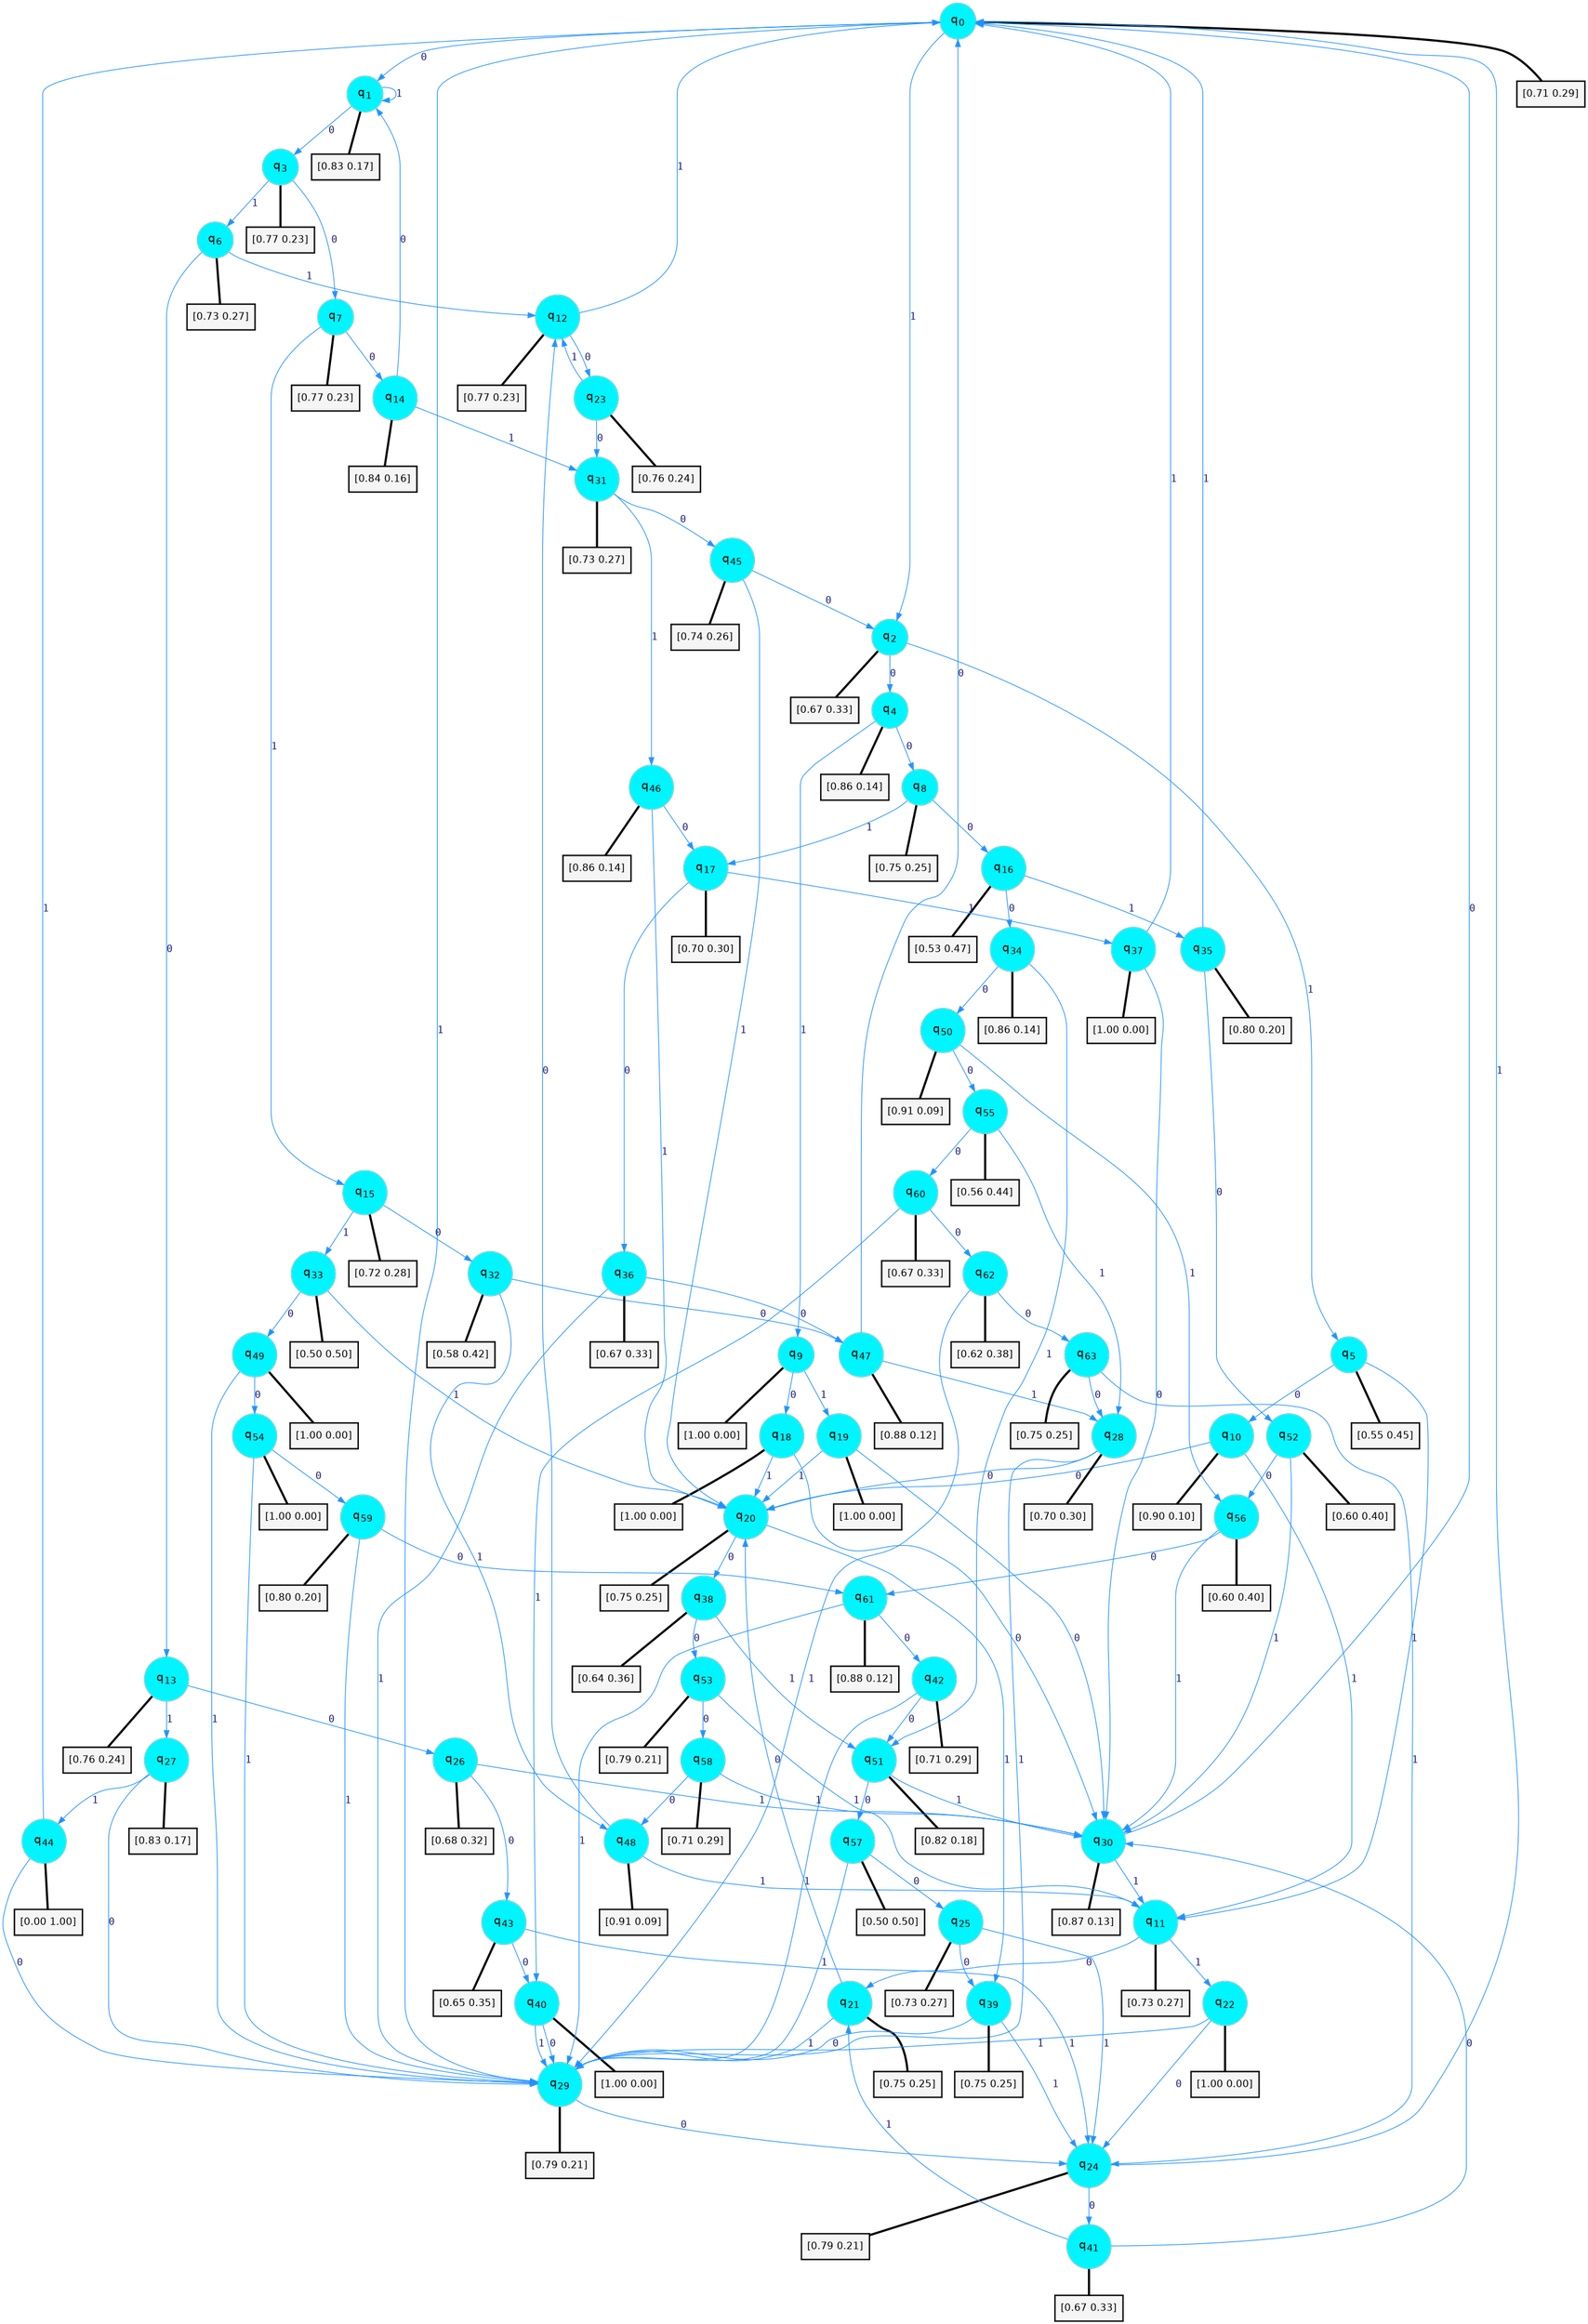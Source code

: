 digraph G {
graph [
bgcolor=transparent, dpi=300, rankdir=TD, size="40,25"];
node [
color=gray, fillcolor=turquoise1, fontcolor=black, fontname=Helvetica, fontsize=16, fontweight=bold, shape=circle, style=filled];
edge [
arrowsize=1, color=dodgerblue1, fontcolor=midnightblue, fontname=courier, fontweight=bold, penwidth=1, style=solid, weight=20];
0[label=<q<SUB>0</SUB>>];
1[label=<q<SUB>1</SUB>>];
2[label=<q<SUB>2</SUB>>];
3[label=<q<SUB>3</SUB>>];
4[label=<q<SUB>4</SUB>>];
5[label=<q<SUB>5</SUB>>];
6[label=<q<SUB>6</SUB>>];
7[label=<q<SUB>7</SUB>>];
8[label=<q<SUB>8</SUB>>];
9[label=<q<SUB>9</SUB>>];
10[label=<q<SUB>10</SUB>>];
11[label=<q<SUB>11</SUB>>];
12[label=<q<SUB>12</SUB>>];
13[label=<q<SUB>13</SUB>>];
14[label=<q<SUB>14</SUB>>];
15[label=<q<SUB>15</SUB>>];
16[label=<q<SUB>16</SUB>>];
17[label=<q<SUB>17</SUB>>];
18[label=<q<SUB>18</SUB>>];
19[label=<q<SUB>19</SUB>>];
20[label=<q<SUB>20</SUB>>];
21[label=<q<SUB>21</SUB>>];
22[label=<q<SUB>22</SUB>>];
23[label=<q<SUB>23</SUB>>];
24[label=<q<SUB>24</SUB>>];
25[label=<q<SUB>25</SUB>>];
26[label=<q<SUB>26</SUB>>];
27[label=<q<SUB>27</SUB>>];
28[label=<q<SUB>28</SUB>>];
29[label=<q<SUB>29</SUB>>];
30[label=<q<SUB>30</SUB>>];
31[label=<q<SUB>31</SUB>>];
32[label=<q<SUB>32</SUB>>];
33[label=<q<SUB>33</SUB>>];
34[label=<q<SUB>34</SUB>>];
35[label=<q<SUB>35</SUB>>];
36[label=<q<SUB>36</SUB>>];
37[label=<q<SUB>37</SUB>>];
38[label=<q<SUB>38</SUB>>];
39[label=<q<SUB>39</SUB>>];
40[label=<q<SUB>40</SUB>>];
41[label=<q<SUB>41</SUB>>];
42[label=<q<SUB>42</SUB>>];
43[label=<q<SUB>43</SUB>>];
44[label=<q<SUB>44</SUB>>];
45[label=<q<SUB>45</SUB>>];
46[label=<q<SUB>46</SUB>>];
47[label=<q<SUB>47</SUB>>];
48[label=<q<SUB>48</SUB>>];
49[label=<q<SUB>49</SUB>>];
50[label=<q<SUB>50</SUB>>];
51[label=<q<SUB>51</SUB>>];
52[label=<q<SUB>52</SUB>>];
53[label=<q<SUB>53</SUB>>];
54[label=<q<SUB>54</SUB>>];
55[label=<q<SUB>55</SUB>>];
56[label=<q<SUB>56</SUB>>];
57[label=<q<SUB>57</SUB>>];
58[label=<q<SUB>58</SUB>>];
59[label=<q<SUB>59</SUB>>];
60[label=<q<SUB>60</SUB>>];
61[label=<q<SUB>61</SUB>>];
62[label=<q<SUB>62</SUB>>];
63[label=<q<SUB>63</SUB>>];
64[label="[0.71 0.29]", shape=box,fontcolor=black, fontname=Helvetica, fontsize=14, penwidth=2, fillcolor=whitesmoke,color=black];
65[label="[0.83 0.17]", shape=box,fontcolor=black, fontname=Helvetica, fontsize=14, penwidth=2, fillcolor=whitesmoke,color=black];
66[label="[0.67 0.33]", shape=box,fontcolor=black, fontname=Helvetica, fontsize=14, penwidth=2, fillcolor=whitesmoke,color=black];
67[label="[0.77 0.23]", shape=box,fontcolor=black, fontname=Helvetica, fontsize=14, penwidth=2, fillcolor=whitesmoke,color=black];
68[label="[0.86 0.14]", shape=box,fontcolor=black, fontname=Helvetica, fontsize=14, penwidth=2, fillcolor=whitesmoke,color=black];
69[label="[0.55 0.45]", shape=box,fontcolor=black, fontname=Helvetica, fontsize=14, penwidth=2, fillcolor=whitesmoke,color=black];
70[label="[0.73 0.27]", shape=box,fontcolor=black, fontname=Helvetica, fontsize=14, penwidth=2, fillcolor=whitesmoke,color=black];
71[label="[0.77 0.23]", shape=box,fontcolor=black, fontname=Helvetica, fontsize=14, penwidth=2, fillcolor=whitesmoke,color=black];
72[label="[0.75 0.25]", shape=box,fontcolor=black, fontname=Helvetica, fontsize=14, penwidth=2, fillcolor=whitesmoke,color=black];
73[label="[1.00 0.00]", shape=box,fontcolor=black, fontname=Helvetica, fontsize=14, penwidth=2, fillcolor=whitesmoke,color=black];
74[label="[0.90 0.10]", shape=box,fontcolor=black, fontname=Helvetica, fontsize=14, penwidth=2, fillcolor=whitesmoke,color=black];
75[label="[0.73 0.27]", shape=box,fontcolor=black, fontname=Helvetica, fontsize=14, penwidth=2, fillcolor=whitesmoke,color=black];
76[label="[0.77 0.23]", shape=box,fontcolor=black, fontname=Helvetica, fontsize=14, penwidth=2, fillcolor=whitesmoke,color=black];
77[label="[0.76 0.24]", shape=box,fontcolor=black, fontname=Helvetica, fontsize=14, penwidth=2, fillcolor=whitesmoke,color=black];
78[label="[0.84 0.16]", shape=box,fontcolor=black, fontname=Helvetica, fontsize=14, penwidth=2, fillcolor=whitesmoke,color=black];
79[label="[0.72 0.28]", shape=box,fontcolor=black, fontname=Helvetica, fontsize=14, penwidth=2, fillcolor=whitesmoke,color=black];
80[label="[0.53 0.47]", shape=box,fontcolor=black, fontname=Helvetica, fontsize=14, penwidth=2, fillcolor=whitesmoke,color=black];
81[label="[0.70 0.30]", shape=box,fontcolor=black, fontname=Helvetica, fontsize=14, penwidth=2, fillcolor=whitesmoke,color=black];
82[label="[1.00 0.00]", shape=box,fontcolor=black, fontname=Helvetica, fontsize=14, penwidth=2, fillcolor=whitesmoke,color=black];
83[label="[1.00 0.00]", shape=box,fontcolor=black, fontname=Helvetica, fontsize=14, penwidth=2, fillcolor=whitesmoke,color=black];
84[label="[0.75 0.25]", shape=box,fontcolor=black, fontname=Helvetica, fontsize=14, penwidth=2, fillcolor=whitesmoke,color=black];
85[label="[0.75 0.25]", shape=box,fontcolor=black, fontname=Helvetica, fontsize=14, penwidth=2, fillcolor=whitesmoke,color=black];
86[label="[1.00 0.00]", shape=box,fontcolor=black, fontname=Helvetica, fontsize=14, penwidth=2, fillcolor=whitesmoke,color=black];
87[label="[0.76 0.24]", shape=box,fontcolor=black, fontname=Helvetica, fontsize=14, penwidth=2, fillcolor=whitesmoke,color=black];
88[label="[0.79 0.21]", shape=box,fontcolor=black, fontname=Helvetica, fontsize=14, penwidth=2, fillcolor=whitesmoke,color=black];
89[label="[0.73 0.27]", shape=box,fontcolor=black, fontname=Helvetica, fontsize=14, penwidth=2, fillcolor=whitesmoke,color=black];
90[label="[0.68 0.32]", shape=box,fontcolor=black, fontname=Helvetica, fontsize=14, penwidth=2, fillcolor=whitesmoke,color=black];
91[label="[0.83 0.17]", shape=box,fontcolor=black, fontname=Helvetica, fontsize=14, penwidth=2, fillcolor=whitesmoke,color=black];
92[label="[0.70 0.30]", shape=box,fontcolor=black, fontname=Helvetica, fontsize=14, penwidth=2, fillcolor=whitesmoke,color=black];
93[label="[0.79 0.21]", shape=box,fontcolor=black, fontname=Helvetica, fontsize=14, penwidth=2, fillcolor=whitesmoke,color=black];
94[label="[0.87 0.13]", shape=box,fontcolor=black, fontname=Helvetica, fontsize=14, penwidth=2, fillcolor=whitesmoke,color=black];
95[label="[0.73 0.27]", shape=box,fontcolor=black, fontname=Helvetica, fontsize=14, penwidth=2, fillcolor=whitesmoke,color=black];
96[label="[0.58 0.42]", shape=box,fontcolor=black, fontname=Helvetica, fontsize=14, penwidth=2, fillcolor=whitesmoke,color=black];
97[label="[0.50 0.50]", shape=box,fontcolor=black, fontname=Helvetica, fontsize=14, penwidth=2, fillcolor=whitesmoke,color=black];
98[label="[0.86 0.14]", shape=box,fontcolor=black, fontname=Helvetica, fontsize=14, penwidth=2, fillcolor=whitesmoke,color=black];
99[label="[0.80 0.20]", shape=box,fontcolor=black, fontname=Helvetica, fontsize=14, penwidth=2, fillcolor=whitesmoke,color=black];
100[label="[0.67 0.33]", shape=box,fontcolor=black, fontname=Helvetica, fontsize=14, penwidth=2, fillcolor=whitesmoke,color=black];
101[label="[1.00 0.00]", shape=box,fontcolor=black, fontname=Helvetica, fontsize=14, penwidth=2, fillcolor=whitesmoke,color=black];
102[label="[0.64 0.36]", shape=box,fontcolor=black, fontname=Helvetica, fontsize=14, penwidth=2, fillcolor=whitesmoke,color=black];
103[label="[0.75 0.25]", shape=box,fontcolor=black, fontname=Helvetica, fontsize=14, penwidth=2, fillcolor=whitesmoke,color=black];
104[label="[1.00 0.00]", shape=box,fontcolor=black, fontname=Helvetica, fontsize=14, penwidth=2, fillcolor=whitesmoke,color=black];
105[label="[0.67 0.33]", shape=box,fontcolor=black, fontname=Helvetica, fontsize=14, penwidth=2, fillcolor=whitesmoke,color=black];
106[label="[0.71 0.29]", shape=box,fontcolor=black, fontname=Helvetica, fontsize=14, penwidth=2, fillcolor=whitesmoke,color=black];
107[label="[0.65 0.35]", shape=box,fontcolor=black, fontname=Helvetica, fontsize=14, penwidth=2, fillcolor=whitesmoke,color=black];
108[label="[0.00 1.00]", shape=box,fontcolor=black, fontname=Helvetica, fontsize=14, penwidth=2, fillcolor=whitesmoke,color=black];
109[label="[0.74 0.26]", shape=box,fontcolor=black, fontname=Helvetica, fontsize=14, penwidth=2, fillcolor=whitesmoke,color=black];
110[label="[0.86 0.14]", shape=box,fontcolor=black, fontname=Helvetica, fontsize=14, penwidth=2, fillcolor=whitesmoke,color=black];
111[label="[0.88 0.12]", shape=box,fontcolor=black, fontname=Helvetica, fontsize=14, penwidth=2, fillcolor=whitesmoke,color=black];
112[label="[0.91 0.09]", shape=box,fontcolor=black, fontname=Helvetica, fontsize=14, penwidth=2, fillcolor=whitesmoke,color=black];
113[label="[1.00 0.00]", shape=box,fontcolor=black, fontname=Helvetica, fontsize=14, penwidth=2, fillcolor=whitesmoke,color=black];
114[label="[0.91 0.09]", shape=box,fontcolor=black, fontname=Helvetica, fontsize=14, penwidth=2, fillcolor=whitesmoke,color=black];
115[label="[0.82 0.18]", shape=box,fontcolor=black, fontname=Helvetica, fontsize=14, penwidth=2, fillcolor=whitesmoke,color=black];
116[label="[0.60 0.40]", shape=box,fontcolor=black, fontname=Helvetica, fontsize=14, penwidth=2, fillcolor=whitesmoke,color=black];
117[label="[0.79 0.21]", shape=box,fontcolor=black, fontname=Helvetica, fontsize=14, penwidth=2, fillcolor=whitesmoke,color=black];
118[label="[1.00 0.00]", shape=box,fontcolor=black, fontname=Helvetica, fontsize=14, penwidth=2, fillcolor=whitesmoke,color=black];
119[label="[0.56 0.44]", shape=box,fontcolor=black, fontname=Helvetica, fontsize=14, penwidth=2, fillcolor=whitesmoke,color=black];
120[label="[0.60 0.40]", shape=box,fontcolor=black, fontname=Helvetica, fontsize=14, penwidth=2, fillcolor=whitesmoke,color=black];
121[label="[0.50 0.50]", shape=box,fontcolor=black, fontname=Helvetica, fontsize=14, penwidth=2, fillcolor=whitesmoke,color=black];
122[label="[0.71 0.29]", shape=box,fontcolor=black, fontname=Helvetica, fontsize=14, penwidth=2, fillcolor=whitesmoke,color=black];
123[label="[0.80 0.20]", shape=box,fontcolor=black, fontname=Helvetica, fontsize=14, penwidth=2, fillcolor=whitesmoke,color=black];
124[label="[0.67 0.33]", shape=box,fontcolor=black, fontname=Helvetica, fontsize=14, penwidth=2, fillcolor=whitesmoke,color=black];
125[label="[0.88 0.12]", shape=box,fontcolor=black, fontname=Helvetica, fontsize=14, penwidth=2, fillcolor=whitesmoke,color=black];
126[label="[0.62 0.38]", shape=box,fontcolor=black, fontname=Helvetica, fontsize=14, penwidth=2, fillcolor=whitesmoke,color=black];
127[label="[0.75 0.25]", shape=box,fontcolor=black, fontname=Helvetica, fontsize=14, penwidth=2, fillcolor=whitesmoke,color=black];
0->1 [label=0];
0->2 [label=1];
0->64 [arrowhead=none, penwidth=3,color=black];
1->3 [label=0];
1->1 [label=1];
1->65 [arrowhead=none, penwidth=3,color=black];
2->4 [label=0];
2->5 [label=1];
2->66 [arrowhead=none, penwidth=3,color=black];
3->7 [label=0];
3->6 [label=1];
3->67 [arrowhead=none, penwidth=3,color=black];
4->8 [label=0];
4->9 [label=1];
4->68 [arrowhead=none, penwidth=3,color=black];
5->10 [label=0];
5->11 [label=1];
5->69 [arrowhead=none, penwidth=3,color=black];
6->13 [label=0];
6->12 [label=1];
6->70 [arrowhead=none, penwidth=3,color=black];
7->14 [label=0];
7->15 [label=1];
7->71 [arrowhead=none, penwidth=3,color=black];
8->16 [label=0];
8->17 [label=1];
8->72 [arrowhead=none, penwidth=3,color=black];
9->18 [label=0];
9->19 [label=1];
9->73 [arrowhead=none, penwidth=3,color=black];
10->20 [label=0];
10->11 [label=1];
10->74 [arrowhead=none, penwidth=3,color=black];
11->21 [label=0];
11->22 [label=1];
11->75 [arrowhead=none, penwidth=3,color=black];
12->23 [label=0];
12->0 [label=1];
12->76 [arrowhead=none, penwidth=3,color=black];
13->26 [label=0];
13->27 [label=1];
13->77 [arrowhead=none, penwidth=3,color=black];
14->1 [label=0];
14->31 [label=1];
14->78 [arrowhead=none, penwidth=3,color=black];
15->32 [label=0];
15->33 [label=1];
15->79 [arrowhead=none, penwidth=3,color=black];
16->34 [label=0];
16->35 [label=1];
16->80 [arrowhead=none, penwidth=3,color=black];
17->36 [label=0];
17->37 [label=1];
17->81 [arrowhead=none, penwidth=3,color=black];
18->30 [label=0];
18->20 [label=1];
18->82 [arrowhead=none, penwidth=3,color=black];
19->30 [label=0];
19->20 [label=1];
19->83 [arrowhead=none, penwidth=3,color=black];
20->38 [label=0];
20->39 [label=1];
20->84 [arrowhead=none, penwidth=3,color=black];
21->20 [label=0];
21->29 [label=1];
21->85 [arrowhead=none, penwidth=3,color=black];
22->24 [label=0];
22->29 [label=1];
22->86 [arrowhead=none, penwidth=3,color=black];
23->31 [label=0];
23->12 [label=1];
23->87 [arrowhead=none, penwidth=3,color=black];
24->41 [label=0];
24->0 [label=1];
24->88 [arrowhead=none, penwidth=3,color=black];
25->39 [label=0];
25->24 [label=1];
25->89 [arrowhead=none, penwidth=3,color=black];
26->43 [label=0];
26->30 [label=1];
26->90 [arrowhead=none, penwidth=3,color=black];
27->29 [label=0];
27->44 [label=1];
27->91 [arrowhead=none, penwidth=3,color=black];
28->20 [label=0];
28->29 [label=1];
28->92 [arrowhead=none, penwidth=3,color=black];
29->24 [label=0];
29->0 [label=1];
29->93 [arrowhead=none, penwidth=3,color=black];
30->0 [label=0];
30->11 [label=1];
30->94 [arrowhead=none, penwidth=3,color=black];
31->45 [label=0];
31->46 [label=1];
31->95 [arrowhead=none, penwidth=3,color=black];
32->47 [label=0];
32->48 [label=1];
32->96 [arrowhead=none, penwidth=3,color=black];
33->49 [label=0];
33->20 [label=1];
33->97 [arrowhead=none, penwidth=3,color=black];
34->50 [label=0];
34->51 [label=1];
34->98 [arrowhead=none, penwidth=3,color=black];
35->52 [label=0];
35->0 [label=1];
35->99 [arrowhead=none, penwidth=3,color=black];
36->47 [label=0];
36->29 [label=1];
36->100 [arrowhead=none, penwidth=3,color=black];
37->30 [label=0];
37->0 [label=1];
37->101 [arrowhead=none, penwidth=3,color=black];
38->53 [label=0];
38->51 [label=1];
38->102 [arrowhead=none, penwidth=3,color=black];
39->29 [label=0];
39->24 [label=1];
39->103 [arrowhead=none, penwidth=3,color=black];
40->29 [label=0];
40->29 [label=1];
40->104 [arrowhead=none, penwidth=3,color=black];
41->30 [label=0];
41->21 [label=1];
41->105 [arrowhead=none, penwidth=3,color=black];
42->51 [label=0];
42->29 [label=1];
42->106 [arrowhead=none, penwidth=3,color=black];
43->40 [label=0];
43->24 [label=1];
43->107 [arrowhead=none, penwidth=3,color=black];
44->29 [label=0];
44->0 [label=1];
44->108 [arrowhead=none, penwidth=3,color=black];
45->2 [label=0];
45->20 [label=1];
45->109 [arrowhead=none, penwidth=3,color=black];
46->17 [label=0];
46->20 [label=1];
46->110 [arrowhead=none, penwidth=3,color=black];
47->0 [label=0];
47->28 [label=1];
47->111 [arrowhead=none, penwidth=3,color=black];
48->12 [label=0];
48->11 [label=1];
48->112 [arrowhead=none, penwidth=3,color=black];
49->54 [label=0];
49->29 [label=1];
49->113 [arrowhead=none, penwidth=3,color=black];
50->55 [label=0];
50->56 [label=1];
50->114 [arrowhead=none, penwidth=3,color=black];
51->57 [label=0];
51->30 [label=1];
51->115 [arrowhead=none, penwidth=3,color=black];
52->56 [label=0];
52->30 [label=1];
52->116 [arrowhead=none, penwidth=3,color=black];
53->58 [label=0];
53->11 [label=1];
53->117 [arrowhead=none, penwidth=3,color=black];
54->59 [label=0];
54->29 [label=1];
54->118 [arrowhead=none, penwidth=3,color=black];
55->60 [label=0];
55->28 [label=1];
55->119 [arrowhead=none, penwidth=3,color=black];
56->61 [label=0];
56->30 [label=1];
56->120 [arrowhead=none, penwidth=3,color=black];
57->25 [label=0];
57->29 [label=1];
57->121 [arrowhead=none, penwidth=3,color=black];
58->48 [label=0];
58->30 [label=1];
58->122 [arrowhead=none, penwidth=3,color=black];
59->61 [label=0];
59->29 [label=1];
59->123 [arrowhead=none, penwidth=3,color=black];
60->62 [label=0];
60->40 [label=1];
60->124 [arrowhead=none, penwidth=3,color=black];
61->42 [label=0];
61->29 [label=1];
61->125 [arrowhead=none, penwidth=3,color=black];
62->63 [label=0];
62->29 [label=1];
62->126 [arrowhead=none, penwidth=3,color=black];
63->28 [label=0];
63->24 [label=1];
63->127 [arrowhead=none, penwidth=3,color=black];
}
